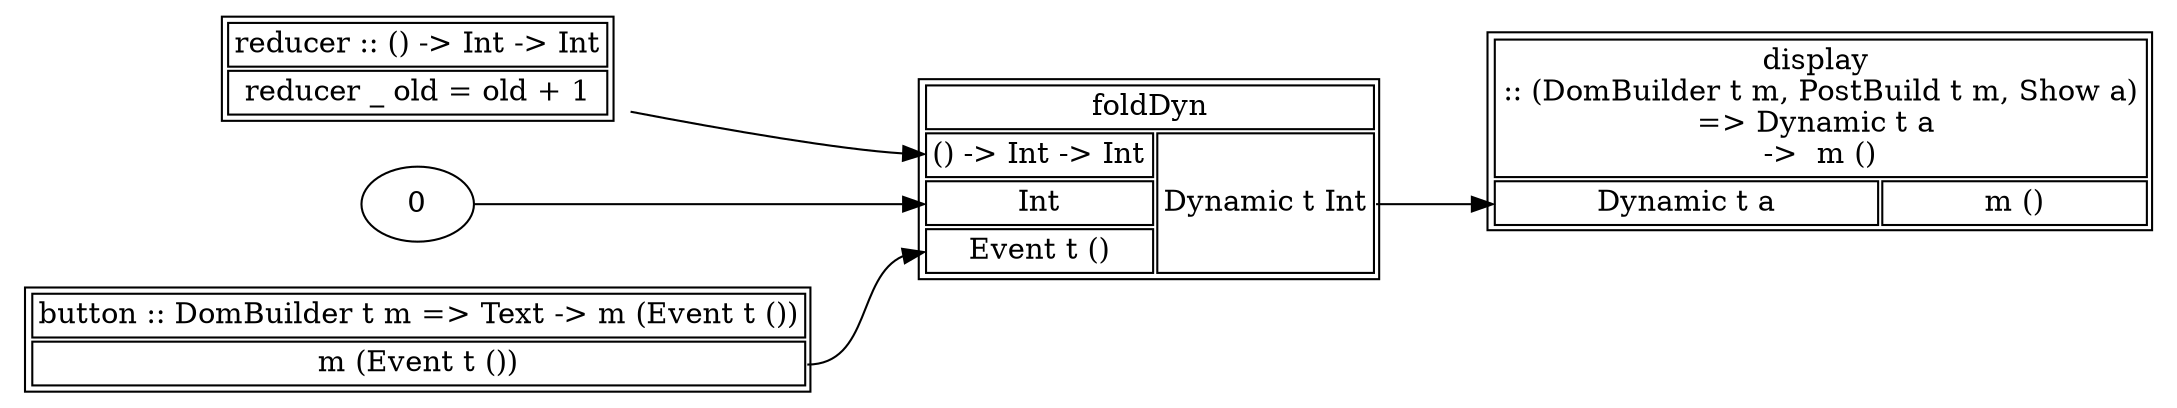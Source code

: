 digraph H {
  rankdir="LR";

  foldDyn [
           shape=plaintext
           label=<
           <table border='1' cellborder='1'>
            <tr><td colspan='2'>foldDyn</td></tr>
            <tr><td port="reducer">() -&gt; Int -&gt; Int</td><td rowspan='3' port="output">Dynamic t Int</td></tr>
            <tr><td port="init">Int</td></tr>
            <tr><td port="event">Event t &#40;&#41;</td></tr>
           </table>>
  ];

  count [
         shape=plaintext;
         label=<
         <table border='1'>
         <tr><td>reducer :: &#40;&#41; -&gt; Int -&gt; Int</td></tr>
         <tr><td>reducer _ old = old + 1</td></tr>
         </table>
         >
  ];

  button [
          shape=plaintext
          label=<
          <table border='1' cellborder='1'>
          <tr><td>button :: DomBuilder t m =&gt; m (Event t &#40;&#41;)</td></tr>
            <tr><td port="output">Event t &#40;&#41;</td></tr>
          </table>
  >];

  display [
          shape=plaintext
          label=<
          <table border='1' cellborder='1'>
          <tr><td colspan='2'>display <br />
:: (DomBuilder t m, PostBuild t m, Show a)<br />
=&gt; Dynamic t a <br />
-&gt;  m ()</td></tr>
          <tr><td port="input">Dynamic t a</td><td>m ()</td></tr>
          </table>
          >
  ];

  button [
          shape=plaintext
          label=<
          <table border='1' cellborder='1'>
          <tr><td>button :: DomBuilder t m =&gt; Text -&gt; m (Event t ())</td></tr>
          <tr><td port='output'>m (Event t ())</td></tr>
          </table>
          >];

  button:output  -> foldDyn:event;
  0              -> foldDyn:init;
  count          -> foldDyn:reducer;
  foldDyn:output -> display:input;

}
